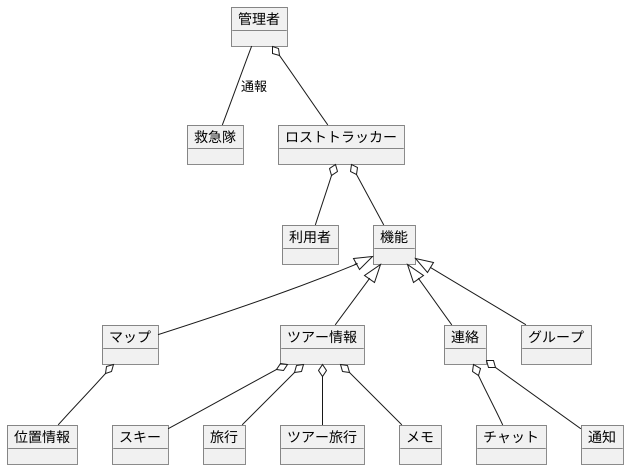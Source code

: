 @startuml ドメインモデル


object 救急隊
object ロストトラッカー
object 位置情報
object 管理者
object 利用者
object マップ
object スキー
object 旅行
object ツアー旅行
object メモ
object ツアー情報
object 連絡
object 機能
object グループ
object チャット
object 通知


管理者 -- 救急隊 : 通報
管理者 o-- ロストトラッカー
ロストトラッカー o-- 利用者

ロストトラッカー o-- 機能
機能 <|-- 連絡
連絡 o-- チャット
連絡 o-- 通知

機能 <|-- マップ
マップ o-- 位置情報

機能 <|-- グループ
機能 <|-- ツアー情報

ツアー情報 o-- スキー
ツアー情報 o-- 旅行
ツアー情報 o-- ツアー旅行
ツアー情報 o-- メモ

@enduml

@startuml ドメインモデル2

object 救急隊
object ロストトラッカー
object 管理者
object ユーザー
object 提案先

object 位置情報
object マップ
object スキー
object 旅行
object ツアー旅行
object メモ
object ツアー情報
object 連絡
object グループ
object チャット
object 緊急通知

object 新規登録
object ログイン
object ログアウト
object 集合ルート




管理者 -- 救急隊 : 通報
提案先 o-- ロストトラッカー
管理者 o-- ロストトラッカー
ロストトラッカー o-- ユーザー

ユーザー o-- 連絡
連絡 o-- チャット
連絡 o-- 緊急通知

ユーザー o-- 新規登録
ユーザー o-- ログイン
ユーザー o-- ログアウト

ユーザー o-- グループ

ロストトラッカー o-- マップ
マップ o-- 集合ルート
マップ o-- 位置情報
ロストトラッカー o-- ツアー情報

ツアー情報 o-- スキー
ツアー情報 o-- 旅行
ツアー情報 o-- ツアー旅行
ツアー情報 o-- メモ


@enduml